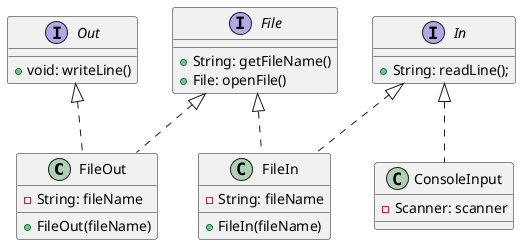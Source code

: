 @startuml
'https://plantuml.com/class-diagram

class FileOut implements Out, File{
    -String: fileName

    +FileOut(fileName)
}

class FileIn implements In, File {
    -String: fileName

    +FileIn(fileName)
}

class ConsoleInput implements In {
    -Scanner: scanner
}

interface Out {
    +void: writeLine()
}

interface In {
    +String: readLine();
}

interface File {
    +String: getFileName()
    +File: openFile()
}






@enduml